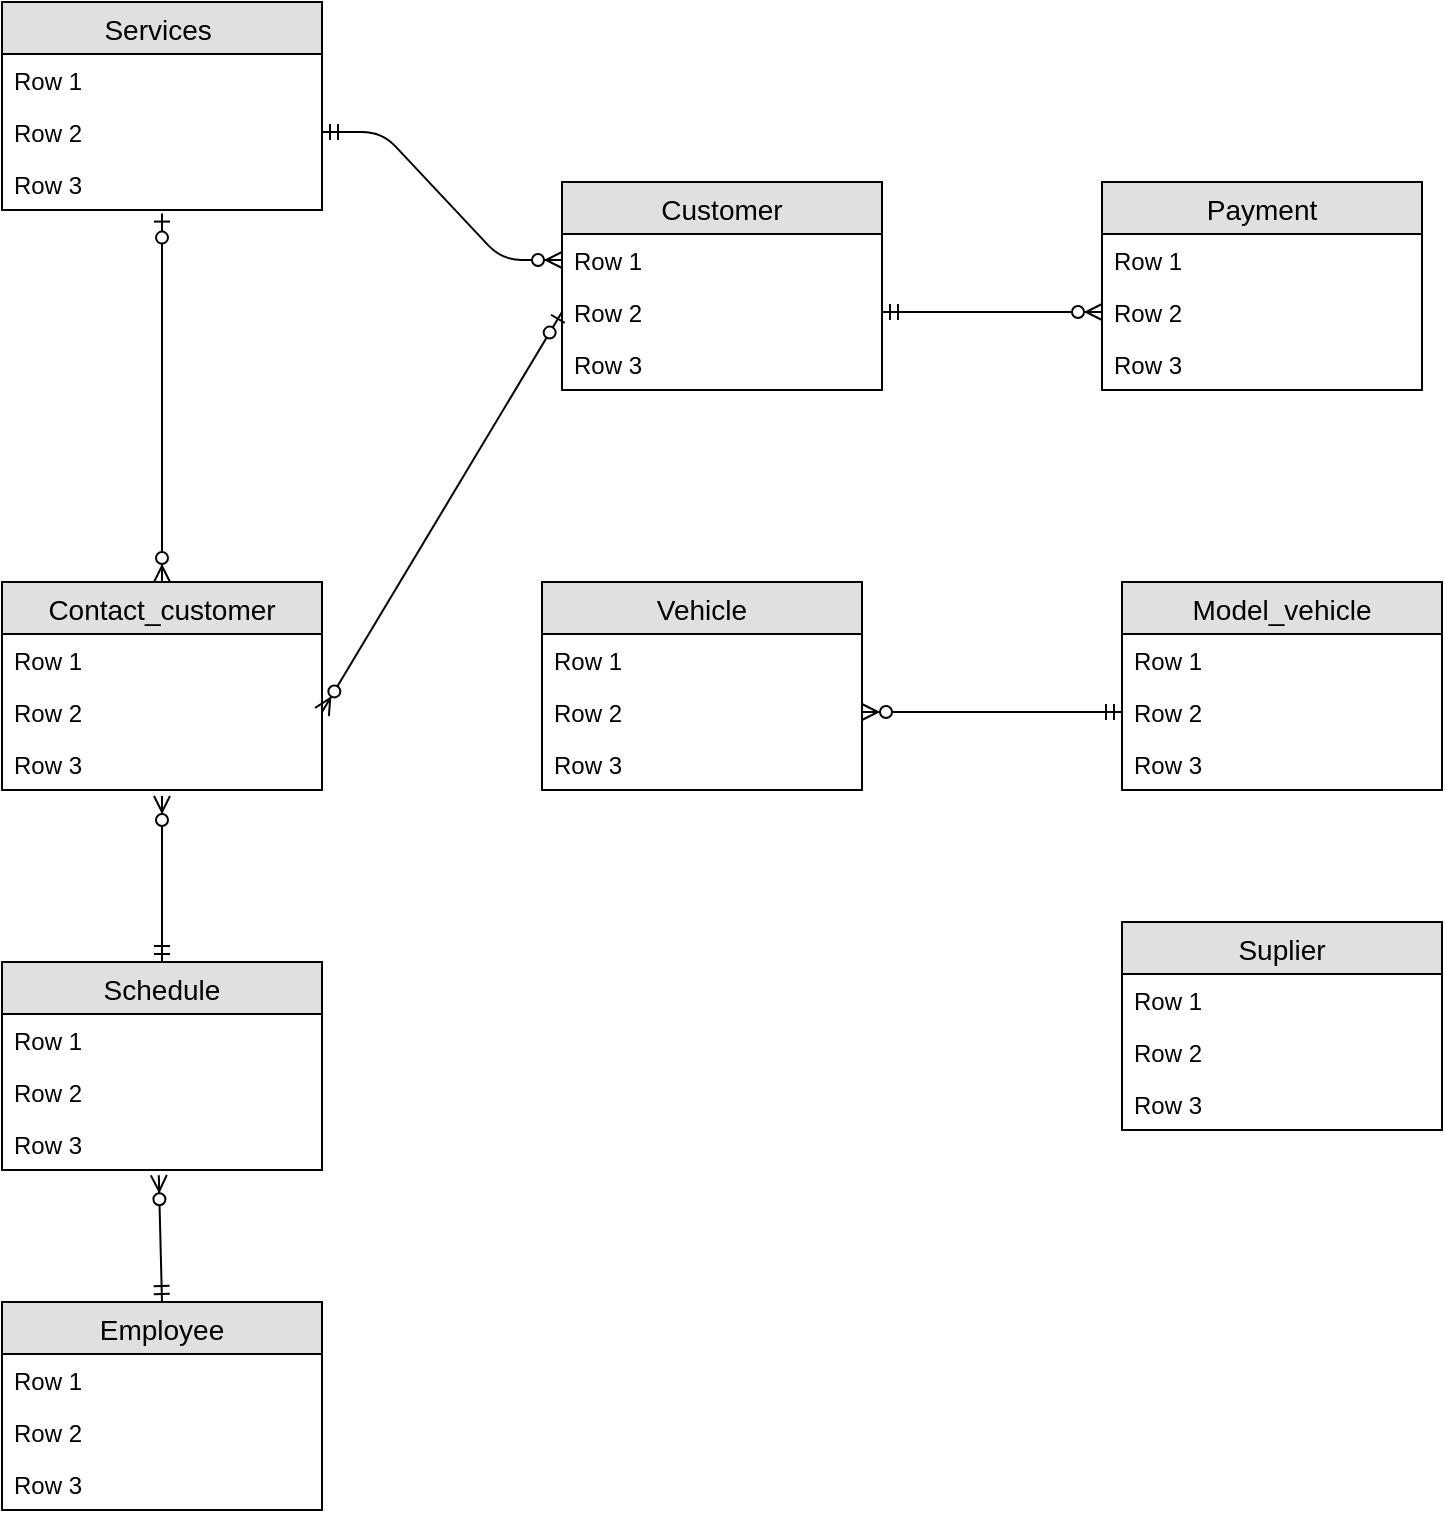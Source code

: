 <mxfile version="12.3.2" type="github" pages="1"><diagram id="Z2TbHd8JsbYPXp3-qV_Q" name="Page-1"><mxGraphModel dx="1182" dy="1793" grid="1" gridSize="10" guides="1" tooltips="1" connect="1" arrows="1" fold="1" page="1" pageScale="1" pageWidth="850" pageHeight="1100" math="0" shadow="0"><root><mxCell id="0"/><mxCell id="1" parent="0"/><mxCell id="w1PzqYOONaEICbYar3ZB-1" value="Customer" style="swimlane;fontStyle=0;childLayout=stackLayout;horizontal=1;startSize=26;fillColor=#e0e0e0;horizontalStack=0;resizeParent=1;resizeParentMax=0;resizeLast=0;collapsible=1;marginBottom=0;swimlaneFillColor=#ffffff;align=center;fontSize=14;" parent="1" vertex="1"><mxGeometry x="680" y="-160" width="160" height="104" as="geometry"/></mxCell><mxCell id="w1PzqYOONaEICbYar3ZB-2" value="Row 1" style="text;strokeColor=none;fillColor=none;spacingLeft=4;spacingRight=4;overflow=hidden;rotatable=0;points=[[0,0.5],[1,0.5]];portConstraint=eastwest;fontSize=12;" parent="w1PzqYOONaEICbYar3ZB-1" vertex="1"><mxGeometry y="26" width="160" height="26" as="geometry"/></mxCell><mxCell id="w1PzqYOONaEICbYar3ZB-3" value="Row 2" style="text;strokeColor=none;fillColor=none;spacingLeft=4;spacingRight=4;overflow=hidden;rotatable=0;points=[[0,0.5],[1,0.5]];portConstraint=eastwest;fontSize=12;" parent="w1PzqYOONaEICbYar3ZB-1" vertex="1"><mxGeometry y="52" width="160" height="26" as="geometry"/></mxCell><mxCell id="w1PzqYOONaEICbYar3ZB-4" value="Row 3" style="text;strokeColor=none;fillColor=none;spacingLeft=4;spacingRight=4;overflow=hidden;rotatable=0;points=[[0,0.5],[1,0.5]];portConstraint=eastwest;fontSize=12;" parent="w1PzqYOONaEICbYar3ZB-1" vertex="1"><mxGeometry y="78" width="160" height="26" as="geometry"/></mxCell><mxCell id="w1PzqYOONaEICbYar3ZB-5" value="Contact_customer" style="swimlane;fontStyle=0;childLayout=stackLayout;horizontal=1;startSize=26;fillColor=#e0e0e0;horizontalStack=0;resizeParent=1;resizeParentMax=0;resizeLast=0;collapsible=1;marginBottom=0;swimlaneFillColor=#ffffff;align=center;fontSize=14;" parent="1" vertex="1"><mxGeometry x="400" y="40" width="160" height="104" as="geometry"/></mxCell><mxCell id="w1PzqYOONaEICbYar3ZB-6" value="Row 1" style="text;strokeColor=none;fillColor=none;spacingLeft=4;spacingRight=4;overflow=hidden;rotatable=0;points=[[0,0.5],[1,0.5]];portConstraint=eastwest;fontSize=12;" parent="w1PzqYOONaEICbYar3ZB-5" vertex="1"><mxGeometry y="26" width="160" height="26" as="geometry"/></mxCell><mxCell id="w1PzqYOONaEICbYar3ZB-7" value="Row 2" style="text;strokeColor=none;fillColor=none;spacingLeft=4;spacingRight=4;overflow=hidden;rotatable=0;points=[[0,0.5],[1,0.5]];portConstraint=eastwest;fontSize=12;" parent="w1PzqYOONaEICbYar3ZB-5" vertex="1"><mxGeometry y="52" width="160" height="26" as="geometry"/></mxCell><mxCell id="w1PzqYOONaEICbYar3ZB-8" value="Row 3" style="text;strokeColor=none;fillColor=none;spacingLeft=4;spacingRight=4;overflow=hidden;rotatable=0;points=[[0,0.5],[1,0.5]];portConstraint=eastwest;fontSize=12;" parent="w1PzqYOONaEICbYar3ZB-5" vertex="1"><mxGeometry y="78" width="160" height="26" as="geometry"/></mxCell><mxCell id="w1PzqYOONaEICbYar3ZB-9" value="Employee" style="swimlane;fontStyle=0;childLayout=stackLayout;horizontal=1;startSize=26;fillColor=#e0e0e0;horizontalStack=0;resizeParent=1;resizeParentMax=0;resizeLast=0;collapsible=1;marginBottom=0;swimlaneFillColor=#ffffff;align=center;fontSize=14;" parent="1" vertex="1"><mxGeometry x="400" y="400" width="160" height="104" as="geometry"/></mxCell><mxCell id="w1PzqYOONaEICbYar3ZB-10" value="Row 1" style="text;strokeColor=none;fillColor=none;spacingLeft=4;spacingRight=4;overflow=hidden;rotatable=0;points=[[0,0.5],[1,0.5]];portConstraint=eastwest;fontSize=12;" parent="w1PzqYOONaEICbYar3ZB-9" vertex="1"><mxGeometry y="26" width="160" height="26" as="geometry"/></mxCell><mxCell id="w1PzqYOONaEICbYar3ZB-11" value="Row 2" style="text;strokeColor=none;fillColor=none;spacingLeft=4;spacingRight=4;overflow=hidden;rotatable=0;points=[[0,0.5],[1,0.5]];portConstraint=eastwest;fontSize=12;" parent="w1PzqYOONaEICbYar3ZB-9" vertex="1"><mxGeometry y="52" width="160" height="26" as="geometry"/></mxCell><mxCell id="w1PzqYOONaEICbYar3ZB-12" value="Row 3" style="text;strokeColor=none;fillColor=none;spacingLeft=4;spacingRight=4;overflow=hidden;rotatable=0;points=[[0,0.5],[1,0.5]];portConstraint=eastwest;fontSize=12;" parent="w1PzqYOONaEICbYar3ZB-9" vertex="1"><mxGeometry y="78" width="160" height="26" as="geometry"/></mxCell><mxCell id="w1PzqYOONaEICbYar3ZB-13" value="Services " style="swimlane;fontStyle=0;childLayout=stackLayout;horizontal=1;startSize=26;fillColor=#e0e0e0;horizontalStack=0;resizeParent=1;resizeParentMax=0;resizeLast=0;collapsible=1;marginBottom=0;swimlaneFillColor=#ffffff;align=center;fontSize=14;" parent="1" vertex="1"><mxGeometry x="400" y="-250" width="160" height="104" as="geometry"/></mxCell><mxCell id="w1PzqYOONaEICbYar3ZB-14" value="Row 1" style="text;strokeColor=none;fillColor=none;spacingLeft=4;spacingRight=4;overflow=hidden;rotatable=0;points=[[0,0.5],[1,0.5]];portConstraint=eastwest;fontSize=12;" parent="w1PzqYOONaEICbYar3ZB-13" vertex="1"><mxGeometry y="26" width="160" height="26" as="geometry"/></mxCell><mxCell id="w1PzqYOONaEICbYar3ZB-15" value="Row 2" style="text;strokeColor=none;fillColor=none;spacingLeft=4;spacingRight=4;overflow=hidden;rotatable=0;points=[[0,0.5],[1,0.5]];portConstraint=eastwest;fontSize=12;" parent="w1PzqYOONaEICbYar3ZB-13" vertex="1"><mxGeometry y="52" width="160" height="26" as="geometry"/></mxCell><mxCell id="w1PzqYOONaEICbYar3ZB-16" value="Row 3" style="text;strokeColor=none;fillColor=none;spacingLeft=4;spacingRight=4;overflow=hidden;rotatable=0;points=[[0,0.5],[1,0.5]];portConstraint=eastwest;fontSize=12;" parent="w1PzqYOONaEICbYar3ZB-13" vertex="1"><mxGeometry y="78" width="160" height="26" as="geometry"/></mxCell><mxCell id="w1PzqYOONaEICbYar3ZB-17" value="Vehicle" style="swimlane;fontStyle=0;childLayout=stackLayout;horizontal=1;startSize=26;fillColor=#e0e0e0;horizontalStack=0;resizeParent=1;resizeParentMax=0;resizeLast=0;collapsible=1;marginBottom=0;swimlaneFillColor=#ffffff;align=center;fontSize=14;" parent="1" vertex="1"><mxGeometry x="670" y="40" width="160" height="104" as="geometry"/></mxCell><mxCell id="w1PzqYOONaEICbYar3ZB-18" value="Row 1" style="text;strokeColor=none;fillColor=none;spacingLeft=4;spacingRight=4;overflow=hidden;rotatable=0;points=[[0,0.5],[1,0.5]];portConstraint=eastwest;fontSize=12;" parent="w1PzqYOONaEICbYar3ZB-17" vertex="1"><mxGeometry y="26" width="160" height="26" as="geometry"/></mxCell><mxCell id="w1PzqYOONaEICbYar3ZB-19" value="Row 2" style="text;strokeColor=none;fillColor=none;spacingLeft=4;spacingRight=4;overflow=hidden;rotatable=0;points=[[0,0.5],[1,0.5]];portConstraint=eastwest;fontSize=12;" parent="w1PzqYOONaEICbYar3ZB-17" vertex="1"><mxGeometry y="52" width="160" height="26" as="geometry"/></mxCell><mxCell id="w1PzqYOONaEICbYar3ZB-20" value="Row 3" style="text;strokeColor=none;fillColor=none;spacingLeft=4;spacingRight=4;overflow=hidden;rotatable=0;points=[[0,0.5],[1,0.5]];portConstraint=eastwest;fontSize=12;" parent="w1PzqYOONaEICbYar3ZB-17" vertex="1"><mxGeometry y="78" width="160" height="26" as="geometry"/></mxCell><mxCell id="w1PzqYOONaEICbYar3ZB-21" value="Model_vehicle" style="swimlane;fontStyle=0;childLayout=stackLayout;horizontal=1;startSize=26;fillColor=#e0e0e0;horizontalStack=0;resizeParent=1;resizeParentMax=0;resizeLast=0;collapsible=1;marginBottom=0;swimlaneFillColor=#ffffff;align=center;fontSize=14;" parent="1" vertex="1"><mxGeometry x="960" y="40" width="160" height="104" as="geometry"/></mxCell><mxCell id="w1PzqYOONaEICbYar3ZB-22" value="Row 1" style="text;strokeColor=none;fillColor=none;spacingLeft=4;spacingRight=4;overflow=hidden;rotatable=0;points=[[0,0.5],[1,0.5]];portConstraint=eastwest;fontSize=12;" parent="w1PzqYOONaEICbYar3ZB-21" vertex="1"><mxGeometry y="26" width="160" height="26" as="geometry"/></mxCell><mxCell id="w1PzqYOONaEICbYar3ZB-23" value="Row 2" style="text;strokeColor=none;fillColor=none;spacingLeft=4;spacingRight=4;overflow=hidden;rotatable=0;points=[[0,0.5],[1,0.5]];portConstraint=eastwest;fontSize=12;" parent="w1PzqYOONaEICbYar3ZB-21" vertex="1"><mxGeometry y="52" width="160" height="26" as="geometry"/></mxCell><mxCell id="w1PzqYOONaEICbYar3ZB-24" value="Row 3" style="text;strokeColor=none;fillColor=none;spacingLeft=4;spacingRight=4;overflow=hidden;rotatable=0;points=[[0,0.5],[1,0.5]];portConstraint=eastwest;fontSize=12;" parent="w1PzqYOONaEICbYar3ZB-21" vertex="1"><mxGeometry y="78" width="160" height="26" as="geometry"/></mxCell><mxCell id="w1PzqYOONaEICbYar3ZB-25" value="Suplier" style="swimlane;fontStyle=0;childLayout=stackLayout;horizontal=1;startSize=26;fillColor=#e0e0e0;horizontalStack=0;resizeParent=1;resizeParentMax=0;resizeLast=0;collapsible=1;marginBottom=0;swimlaneFillColor=#ffffff;align=center;fontSize=14;" parent="1" vertex="1"><mxGeometry x="960" y="210" width="160" height="104" as="geometry"/></mxCell><mxCell id="w1PzqYOONaEICbYar3ZB-26" value="Row 1" style="text;strokeColor=none;fillColor=none;spacingLeft=4;spacingRight=4;overflow=hidden;rotatable=0;points=[[0,0.5],[1,0.5]];portConstraint=eastwest;fontSize=12;" parent="w1PzqYOONaEICbYar3ZB-25" vertex="1"><mxGeometry y="26" width="160" height="26" as="geometry"/></mxCell><mxCell id="w1PzqYOONaEICbYar3ZB-27" value="Row 2" style="text;strokeColor=none;fillColor=none;spacingLeft=4;spacingRight=4;overflow=hidden;rotatable=0;points=[[0,0.5],[1,0.5]];portConstraint=eastwest;fontSize=12;" parent="w1PzqYOONaEICbYar3ZB-25" vertex="1"><mxGeometry y="52" width="160" height="26" as="geometry"/></mxCell><mxCell id="w1PzqYOONaEICbYar3ZB-28" value="Row 3" style="text;strokeColor=none;fillColor=none;spacingLeft=4;spacingRight=4;overflow=hidden;rotatable=0;points=[[0,0.5],[1,0.5]];portConstraint=eastwest;fontSize=12;" parent="w1PzqYOONaEICbYar3ZB-25" vertex="1"><mxGeometry y="78" width="160" height="26" as="geometry"/></mxCell><mxCell id="w1PzqYOONaEICbYar3ZB-33" value="Payment" style="swimlane;fontStyle=0;childLayout=stackLayout;horizontal=1;startSize=26;fillColor=#e0e0e0;horizontalStack=0;resizeParent=1;resizeParentMax=0;resizeLast=0;collapsible=1;marginBottom=0;swimlaneFillColor=#ffffff;align=center;fontSize=14;" parent="1" vertex="1"><mxGeometry x="950" y="-160" width="160" height="104" as="geometry"/></mxCell><mxCell id="w1PzqYOONaEICbYar3ZB-34" value="Row 1" style="text;strokeColor=none;fillColor=none;spacingLeft=4;spacingRight=4;overflow=hidden;rotatable=0;points=[[0,0.5],[1,0.5]];portConstraint=eastwest;fontSize=12;" parent="w1PzqYOONaEICbYar3ZB-33" vertex="1"><mxGeometry y="26" width="160" height="26" as="geometry"/></mxCell><mxCell id="w1PzqYOONaEICbYar3ZB-35" value="Row 2" style="text;strokeColor=none;fillColor=none;spacingLeft=4;spacingRight=4;overflow=hidden;rotatable=0;points=[[0,0.5],[1,0.5]];portConstraint=eastwest;fontSize=12;" parent="w1PzqYOONaEICbYar3ZB-33" vertex="1"><mxGeometry y="52" width="160" height="26" as="geometry"/></mxCell><mxCell id="w1PzqYOONaEICbYar3ZB-36" value="Row 3" style="text;strokeColor=none;fillColor=none;spacingLeft=4;spacingRight=4;overflow=hidden;rotatable=0;points=[[0,0.5],[1,0.5]];portConstraint=eastwest;fontSize=12;" parent="w1PzqYOONaEICbYar3ZB-33" vertex="1"><mxGeometry y="78" width="160" height="26" as="geometry"/></mxCell><mxCell id="w1PzqYOONaEICbYar3ZB-41" value="Schedule" style="swimlane;fontStyle=0;childLayout=stackLayout;horizontal=1;startSize=26;fillColor=#e0e0e0;horizontalStack=0;resizeParent=1;resizeParentMax=0;resizeLast=0;collapsible=1;marginBottom=0;swimlaneFillColor=#ffffff;align=center;fontSize=14;" parent="1" vertex="1"><mxGeometry x="400" y="230" width="160" height="104" as="geometry"/></mxCell><mxCell id="w1PzqYOONaEICbYar3ZB-42" value="Row 1" style="text;strokeColor=none;fillColor=none;spacingLeft=4;spacingRight=4;overflow=hidden;rotatable=0;points=[[0,0.5],[1,0.5]];portConstraint=eastwest;fontSize=12;" parent="w1PzqYOONaEICbYar3ZB-41" vertex="1"><mxGeometry y="26" width="160" height="26" as="geometry"/></mxCell><mxCell id="w1PzqYOONaEICbYar3ZB-43" value="Row 2" style="text;strokeColor=none;fillColor=none;spacingLeft=4;spacingRight=4;overflow=hidden;rotatable=0;points=[[0,0.5],[1,0.5]];portConstraint=eastwest;fontSize=12;" parent="w1PzqYOONaEICbYar3ZB-41" vertex="1"><mxGeometry y="52" width="160" height="26" as="geometry"/></mxCell><mxCell id="w1PzqYOONaEICbYar3ZB-44" value="Row 3" style="text;strokeColor=none;fillColor=none;spacingLeft=4;spacingRight=4;overflow=hidden;rotatable=0;points=[[0,0.5],[1,0.5]];portConstraint=eastwest;fontSize=12;" parent="w1PzqYOONaEICbYar3ZB-41" vertex="1"><mxGeometry y="78" width="160" height="26" as="geometry"/></mxCell><mxCell id="w1PzqYOONaEICbYar3ZB-46" value="" style="fontSize=12;html=1;endArrow=ERzeroToMany;startArrow=ERmandOne;exitX=0.5;exitY=0;exitDx=0;exitDy=0;entryX=0.5;entryY=1.115;entryDx=0;entryDy=0;entryPerimeter=0;strokeColor=#000000;rounded=1;" parent="1" source="w1PzqYOONaEICbYar3ZB-41" target="w1PzqYOONaEICbYar3ZB-8" edge="1"><mxGeometry width="100" height="100" relative="1" as="geometry"><mxPoint x="480" y="330" as="sourcePoint"/><mxPoint x="580" y="230" as="targetPoint"/></mxGeometry></mxCell><mxCell id="w1PzqYOONaEICbYar3ZB-47" value="" style="fontSize=12;html=1;endArrow=ERzeroToMany;startArrow=ERmandOne;strokeColor=#000000;exitX=0.5;exitY=0;exitDx=0;exitDy=0;entryX=0.49;entryY=1.1;entryDx=0;entryDy=0;entryPerimeter=0;" parent="1" source="w1PzqYOONaEICbYar3ZB-9" target="w1PzqYOONaEICbYar3ZB-44" edge="1"><mxGeometry width="100" height="100" relative="1" as="geometry"><mxPoint x="480" y="418.579" as="sourcePoint"/><mxPoint x="530" y="390" as="targetPoint"/></mxGeometry></mxCell><mxCell id="w1PzqYOONaEICbYar3ZB-56" value="" style="fontSize=12;html=1;endArrow=ERzeroToMany;startArrow=ERmandOne;strokeColor=#000000;exitX=0;exitY=0.5;exitDx=0;exitDy=0;" parent="1" source="w1PzqYOONaEICbYar3ZB-23" target="w1PzqYOONaEICbYar3ZB-19" edge="1"><mxGeometry width="100" height="100" relative="1" as="geometry"><mxPoint x="860" y="210" as="sourcePoint"/><mxPoint x="910" y="100" as="targetPoint"/></mxGeometry></mxCell><mxCell id="w1PzqYOONaEICbYar3ZB-58" value="" style="fontSize=12;html=1;endArrow=ERzeroToMany;startArrow=ERzeroToOne;strokeColor=#000000;exitX=0.5;exitY=1.069;exitDx=0;exitDy=0;exitPerimeter=0;entryX=0.5;entryY=0;entryDx=0;entryDy=0;" parent="1" source="w1PzqYOONaEICbYar3ZB-16" target="w1PzqYOONaEICbYar3ZB-5" edge="1"><mxGeometry width="100" height="100" relative="1" as="geometry"><mxPoint x="600" y="-10" as="sourcePoint"/><mxPoint x="580" y="-20" as="targetPoint"/></mxGeometry></mxCell><mxCell id="EazNA34djQZtn9G3bcbe-2" value="" style="edgeStyle=entityRelationEdgeStyle;fontSize=12;html=1;endArrow=ERzeroToMany;startArrow=ERmandOne;entryX=0;entryY=0.5;entryDx=0;entryDy=0;" edge="1" parent="1" source="w1PzqYOONaEICbYar3ZB-3" target="w1PzqYOONaEICbYar3ZB-35"><mxGeometry width="100" height="100" relative="1" as="geometry"><mxPoint x="830" y="5" as="sourcePoint"/><mxPoint x="971.421" y="-95" as="targetPoint"/></mxGeometry></mxCell><mxCell id="EazNA34djQZtn9G3bcbe-5" value="" style="edgeStyle=entityRelationEdgeStyle;fontSize=12;html=1;endArrow=ERzeroToMany;startArrow=ERmandOne;entryX=0;entryY=0.5;entryDx=0;entryDy=0;exitX=1;exitY=0.5;exitDx=0;exitDy=0;" edge="1" parent="1" source="w1PzqYOONaEICbYar3ZB-15" target="w1PzqYOONaEICbYar3ZB-2"><mxGeometry width="100" height="100" relative="1" as="geometry"><mxPoint x="730" y="-270" as="sourcePoint"/><mxPoint x="840" y="-270" as="targetPoint"/></mxGeometry></mxCell><mxCell id="EazNA34djQZtn9G3bcbe-6" value="" style="fontSize=12;html=1;endArrow=ERzeroToMany;startArrow=ERzeroToOne;strokeColor=#000000;exitX=0;exitY=0.5;exitDx=0;exitDy=0;entryX=1;entryY=0.5;entryDx=0;entryDy=0;" edge="1" parent="1" source="w1PzqYOONaEICbYar3ZB-3" target="w1PzqYOONaEICbYar3ZB-7"><mxGeometry width="100" height="100" relative="1" as="geometry"><mxPoint x="320" y="-40" as="sourcePoint"/><mxPoint x="320" y="144.206" as="targetPoint"/></mxGeometry></mxCell></root></mxGraphModel></diagram></mxfile>